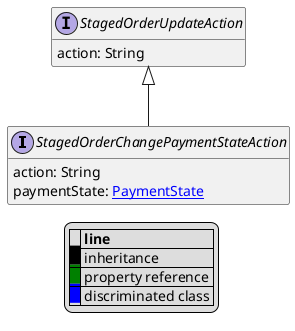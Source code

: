 @startuml

hide empty fields
hide empty methods
legend
|= |= line |
|<back:black>   </back>| inheritance |
|<back:green>   </back>| property reference |
|<back:blue>   </back>| discriminated class |
endlegend
interface StagedOrderChangePaymentStateAction [[StagedOrderChangePaymentStateAction.svg]] extends StagedOrderUpdateAction {
    action: String
    paymentState: [[PaymentState.svg PaymentState]]
}
interface StagedOrderUpdateAction [[StagedOrderUpdateAction.svg]]  {
    action: String
}





@enduml
